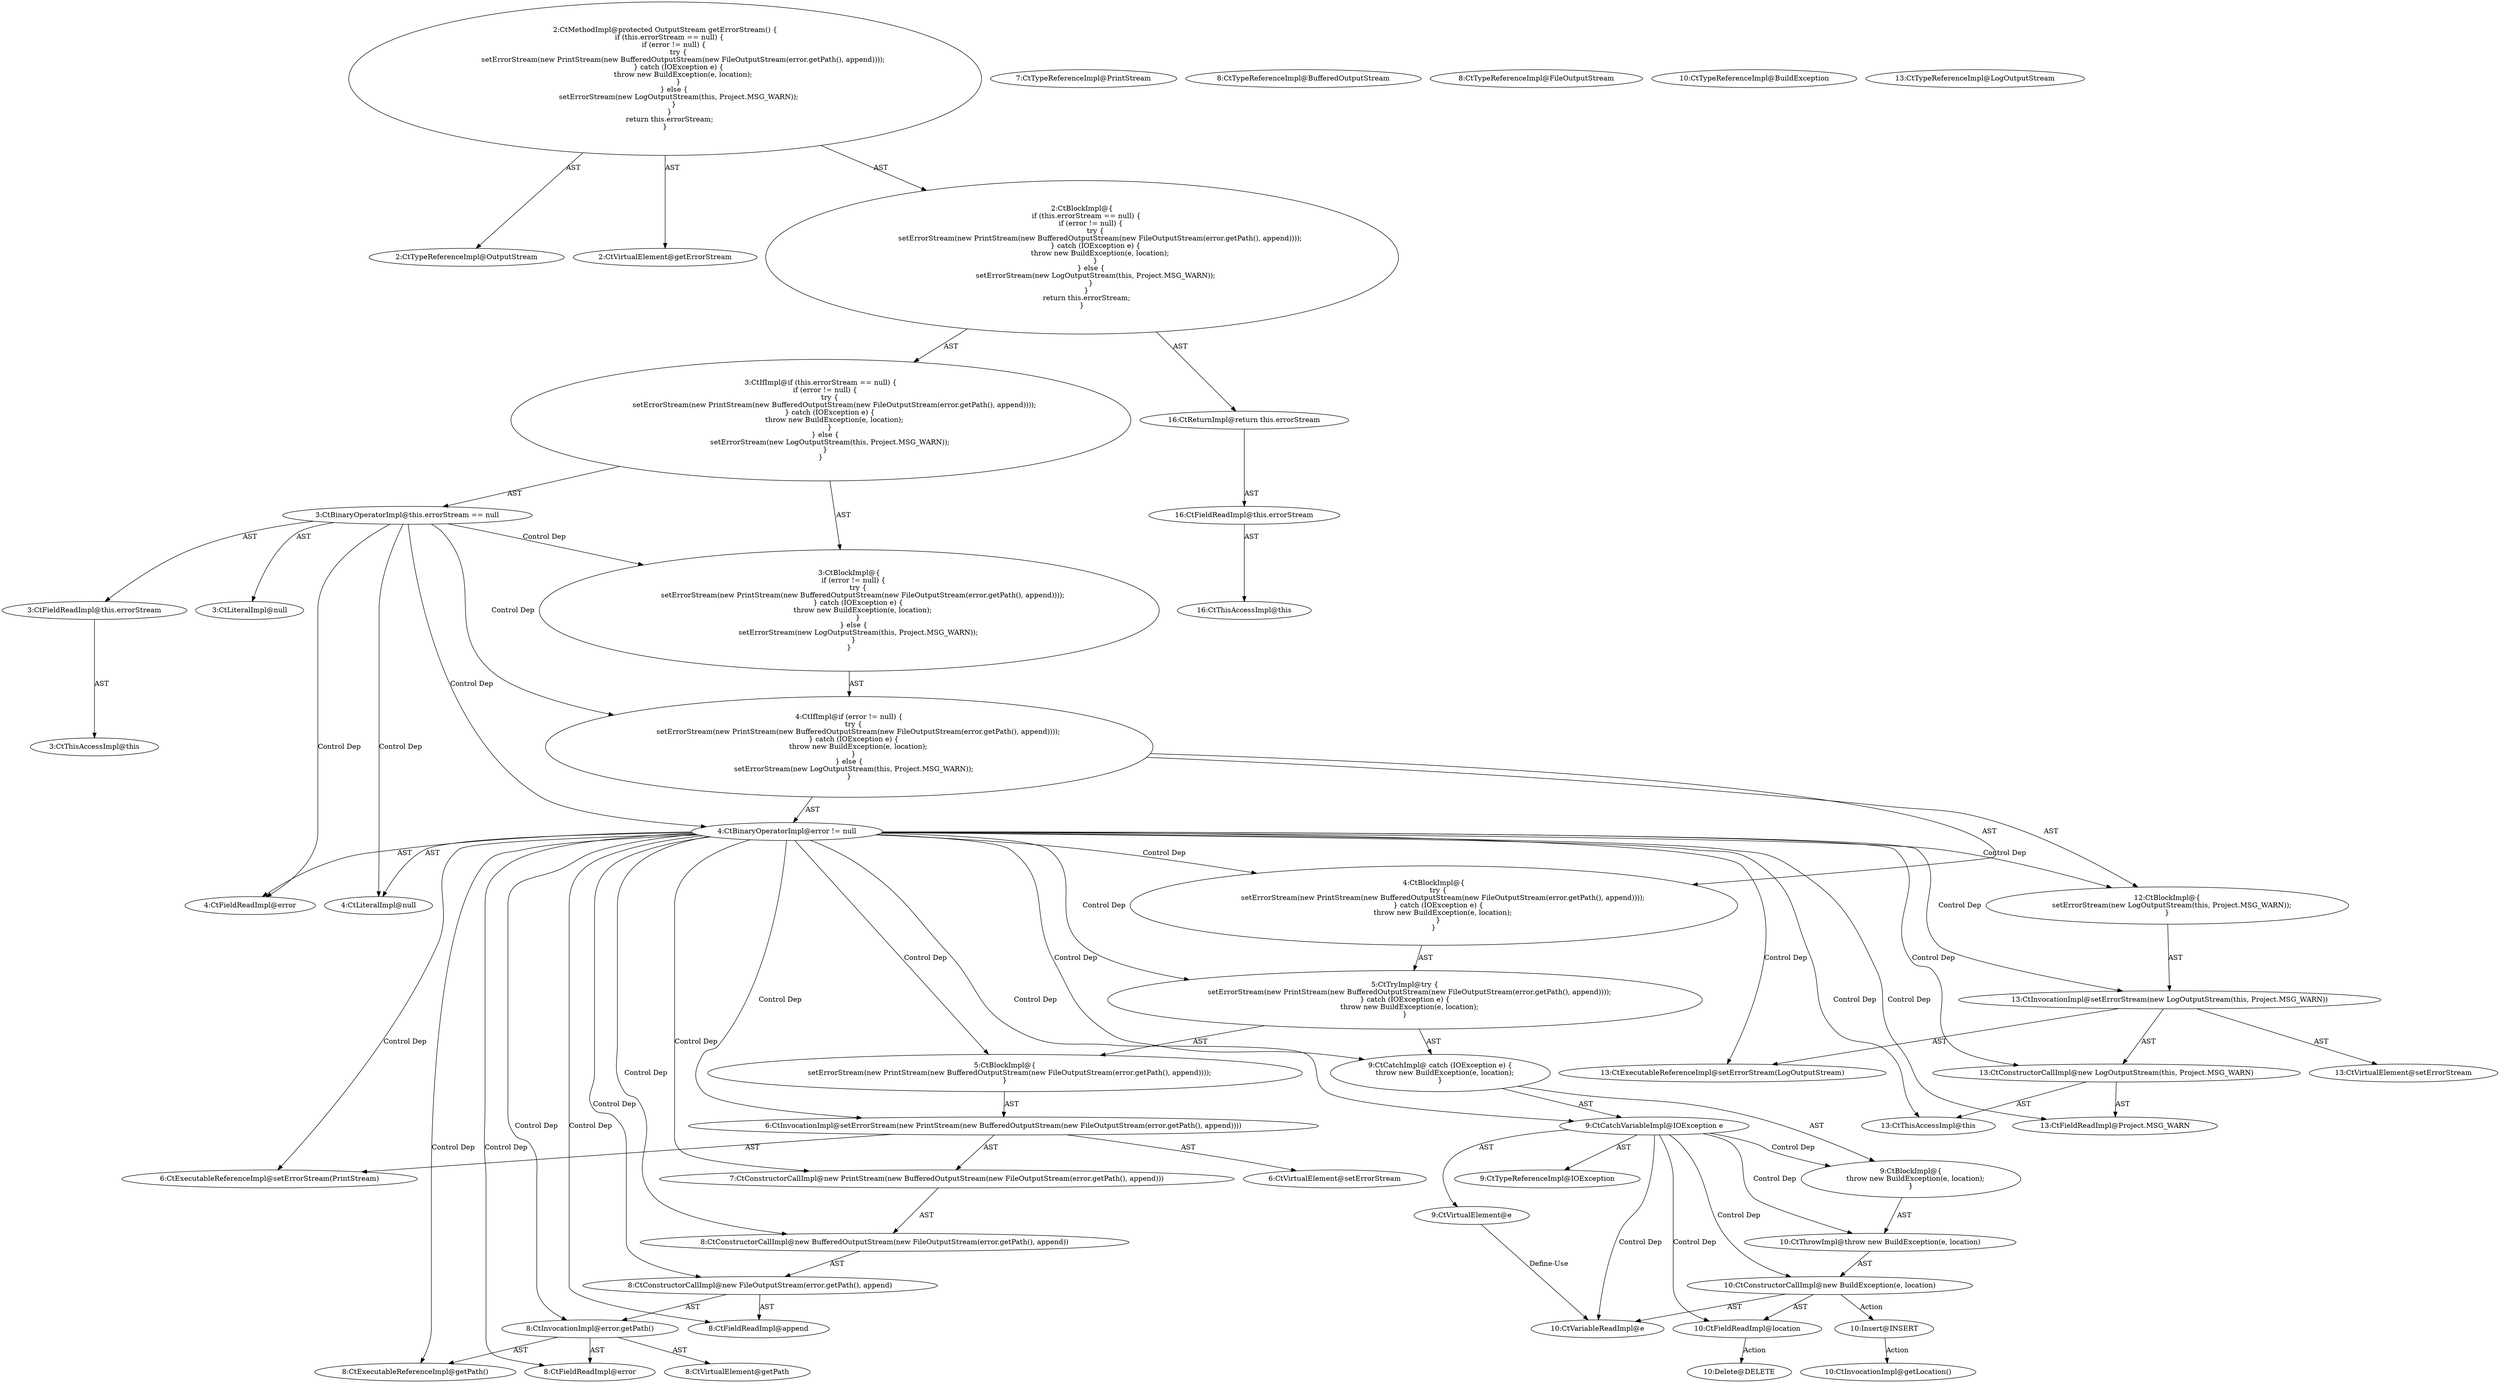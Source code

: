 digraph "getErrorStream#?" {
0 [label="2:CtTypeReferenceImpl@OutputStream" shape=ellipse]
1 [label="2:CtVirtualElement@getErrorStream" shape=ellipse]
2 [label="3:CtThisAccessImpl@this" shape=ellipse]
3 [label="3:CtFieldReadImpl@this.errorStream" shape=ellipse]
4 [label="3:CtLiteralImpl@null" shape=ellipse]
5 [label="3:CtBinaryOperatorImpl@this.errorStream == null" shape=ellipse]
6 [label="4:CtFieldReadImpl@error" shape=ellipse]
7 [label="4:CtLiteralImpl@null" shape=ellipse]
8 [label="4:CtBinaryOperatorImpl@error != null" shape=ellipse]
9 [label="6:CtExecutableReferenceImpl@setErrorStream(PrintStream)" shape=ellipse]
10 [label="6:CtVirtualElement@setErrorStream" shape=ellipse]
11 [label="7:CtTypeReferenceImpl@PrintStream" shape=ellipse]
12 [label="8:CtTypeReferenceImpl@BufferedOutputStream" shape=ellipse]
13 [label="8:CtTypeReferenceImpl@FileOutputStream" shape=ellipse]
14 [label="8:CtExecutableReferenceImpl@getPath()" shape=ellipse]
15 [label="8:CtVirtualElement@getPath" shape=ellipse]
16 [label="8:CtFieldReadImpl@error" shape=ellipse]
17 [label="8:CtInvocationImpl@error.getPath()" shape=ellipse]
18 [label="8:CtFieldReadImpl@append" shape=ellipse]
19 [label="8:CtConstructorCallImpl@new FileOutputStream(error.getPath(), append)" shape=ellipse]
20 [label="8:CtConstructorCallImpl@new BufferedOutputStream(new FileOutputStream(error.getPath(), append))" shape=ellipse]
21 [label="7:CtConstructorCallImpl@new PrintStream(new BufferedOutputStream(new FileOutputStream(error.getPath(), append)))" shape=ellipse]
22 [label="6:CtInvocationImpl@setErrorStream(new PrintStream(new BufferedOutputStream(new FileOutputStream(error.getPath(), append))))" shape=ellipse]
23 [label="5:CtBlockImpl@\{
    setErrorStream(new PrintStream(new BufferedOutputStream(new FileOutputStream(error.getPath(), append))));
\}" shape=ellipse]
24 [label="9:CtVirtualElement@e" shape=ellipse]
25 [label="9:CtTypeReferenceImpl@IOException" shape=ellipse]
26 [label="9:CtCatchVariableImpl@IOException e" shape=ellipse]
27 [label="10:CtTypeReferenceImpl@BuildException" shape=ellipse]
28 [label="10:CtVariableReadImpl@e" shape=ellipse]
29 [label="10:CtFieldReadImpl@location" shape=ellipse]
30 [label="10:CtConstructorCallImpl@new BuildException(e, location)" shape=ellipse]
31 [label="10:CtThrowImpl@throw new BuildException(e, location)" shape=ellipse]
32 [label="9:CtBlockImpl@\{
    throw new BuildException(e, location);
\}" shape=ellipse]
33 [label="9:CtCatchImpl@ catch (IOException e) \{
    throw new BuildException(e, location);
\}" shape=ellipse]
34 [label="5:CtTryImpl@try \{
    setErrorStream(new PrintStream(new BufferedOutputStream(new FileOutputStream(error.getPath(), append))));
\} catch (IOException e) \{
    throw new BuildException(e, location);
\}" shape=ellipse]
35 [label="4:CtBlockImpl@\{
    try \{
        setErrorStream(new PrintStream(new BufferedOutputStream(new FileOutputStream(error.getPath(), append))));
    \} catch (IOException e) \{
        throw new BuildException(e, location);
    \}
\}" shape=ellipse]
36 [label="13:CtExecutableReferenceImpl@setErrorStream(LogOutputStream)" shape=ellipse]
37 [label="13:CtVirtualElement@setErrorStream" shape=ellipse]
38 [label="13:CtTypeReferenceImpl@LogOutputStream" shape=ellipse]
39 [label="13:CtThisAccessImpl@this" shape=ellipse]
40 [label="13:CtFieldReadImpl@Project.MSG_WARN" shape=ellipse]
41 [label="13:CtConstructorCallImpl@new LogOutputStream(this, Project.MSG_WARN)" shape=ellipse]
42 [label="13:CtInvocationImpl@setErrorStream(new LogOutputStream(this, Project.MSG_WARN))" shape=ellipse]
43 [label="12:CtBlockImpl@\{
    setErrorStream(new LogOutputStream(this, Project.MSG_WARN));
\}" shape=ellipse]
44 [label="4:CtIfImpl@if (error != null) \{
    try \{
        setErrorStream(new PrintStream(new BufferedOutputStream(new FileOutputStream(error.getPath(), append))));
    \} catch (IOException e) \{
        throw new BuildException(e, location);
    \}
\} else \{
    setErrorStream(new LogOutputStream(this, Project.MSG_WARN));
\}" shape=ellipse]
45 [label="3:CtBlockImpl@\{
    if (error != null) \{
        try \{
            setErrorStream(new PrintStream(new BufferedOutputStream(new FileOutputStream(error.getPath(), append))));
        \} catch (IOException e) \{
            throw new BuildException(e, location);
        \}
    \} else \{
        setErrorStream(new LogOutputStream(this, Project.MSG_WARN));
    \}
\}" shape=ellipse]
46 [label="3:CtIfImpl@if (this.errorStream == null) \{
    if (error != null) \{
        try \{
            setErrorStream(new PrintStream(new BufferedOutputStream(new FileOutputStream(error.getPath(), append))));
        \} catch (IOException e) \{
            throw new BuildException(e, location);
        \}
    \} else \{
        setErrorStream(new LogOutputStream(this, Project.MSG_WARN));
    \}
\}" shape=ellipse]
47 [label="16:CtThisAccessImpl@this" shape=ellipse]
48 [label="16:CtFieldReadImpl@this.errorStream" shape=ellipse]
49 [label="16:CtReturnImpl@return this.errorStream" shape=ellipse]
50 [label="2:CtBlockImpl@\{
    if (this.errorStream == null) \{
        if (error != null) \{
            try \{
                setErrorStream(new PrintStream(new BufferedOutputStream(new FileOutputStream(error.getPath(), append))));
            \} catch (IOException e) \{
                throw new BuildException(e, location);
            \}
        \} else \{
            setErrorStream(new LogOutputStream(this, Project.MSG_WARN));
        \}
    \}
    return this.errorStream;
\}" shape=ellipse]
51 [label="2:CtMethodImpl@protected OutputStream getErrorStream() \{
    if (this.errorStream == null) \{
        if (error != null) \{
            try \{
                setErrorStream(new PrintStream(new BufferedOutputStream(new FileOutputStream(error.getPath(), append))));
            \} catch (IOException e) \{
                throw new BuildException(e, location);
            \}
        \} else \{
            setErrorStream(new LogOutputStream(this, Project.MSG_WARN));
        \}
    \}
    return this.errorStream;
\}" shape=ellipse]
52 [label="10:Delete@DELETE" shape=ellipse]
53 [label="10:Insert@INSERT" shape=ellipse]
54 [label="10:CtInvocationImpl@getLocation()" shape=ellipse]
3 -> 2 [label="AST"];
5 -> 3 [label="AST"];
5 -> 4 [label="AST"];
5 -> 45 [label="Control Dep"];
5 -> 44 [label="Control Dep"];
5 -> 8 [label="Control Dep"];
5 -> 6 [label="Control Dep"];
5 -> 7 [label="Control Dep"];
8 -> 6 [label="AST"];
8 -> 7 [label="AST"];
8 -> 35 [label="Control Dep"];
8 -> 34 [label="Control Dep"];
8 -> 23 [label="Control Dep"];
8 -> 22 [label="Control Dep"];
8 -> 9 [label="Control Dep"];
8 -> 21 [label="Control Dep"];
8 -> 20 [label="Control Dep"];
8 -> 19 [label="Control Dep"];
8 -> 17 [label="Control Dep"];
8 -> 14 [label="Control Dep"];
8 -> 16 [label="Control Dep"];
8 -> 18 [label="Control Dep"];
8 -> 33 [label="Control Dep"];
8 -> 26 [label="Control Dep"];
8 -> 43 [label="Control Dep"];
8 -> 42 [label="Control Dep"];
8 -> 36 [label="Control Dep"];
8 -> 41 [label="Control Dep"];
8 -> 39 [label="Control Dep"];
8 -> 40 [label="Control Dep"];
17 -> 15 [label="AST"];
17 -> 16 [label="AST"];
17 -> 14 [label="AST"];
19 -> 17 [label="AST"];
19 -> 18 [label="AST"];
20 -> 19 [label="AST"];
21 -> 20 [label="AST"];
22 -> 10 [label="AST"];
22 -> 9 [label="AST"];
22 -> 21 [label="AST"];
23 -> 22 [label="AST"];
24 -> 28 [label="Define-Use"];
26 -> 24 [label="AST"];
26 -> 25 [label="AST"];
26 -> 32 [label="Control Dep"];
26 -> 31 [label="Control Dep"];
26 -> 30 [label="Control Dep"];
26 -> 28 [label="Control Dep"];
26 -> 29 [label="Control Dep"];
29 -> 52 [label="Action"];
30 -> 28 [label="AST"];
30 -> 29 [label="AST"];
30 -> 53 [label="Action"];
31 -> 30 [label="AST"];
32 -> 31 [label="AST"];
33 -> 26 [label="AST"];
33 -> 32 [label="AST"];
34 -> 23 [label="AST"];
34 -> 33 [label="AST"];
35 -> 34 [label="AST"];
41 -> 39 [label="AST"];
41 -> 40 [label="AST"];
42 -> 37 [label="AST"];
42 -> 36 [label="AST"];
42 -> 41 [label="AST"];
43 -> 42 [label="AST"];
44 -> 8 [label="AST"];
44 -> 35 [label="AST"];
44 -> 43 [label="AST"];
45 -> 44 [label="AST"];
46 -> 5 [label="AST"];
46 -> 45 [label="AST"];
48 -> 47 [label="AST"];
49 -> 48 [label="AST"];
50 -> 46 [label="AST"];
50 -> 49 [label="AST"];
51 -> 1 [label="AST"];
51 -> 0 [label="AST"];
51 -> 50 [label="AST"];
53 -> 54 [label="Action"];
}